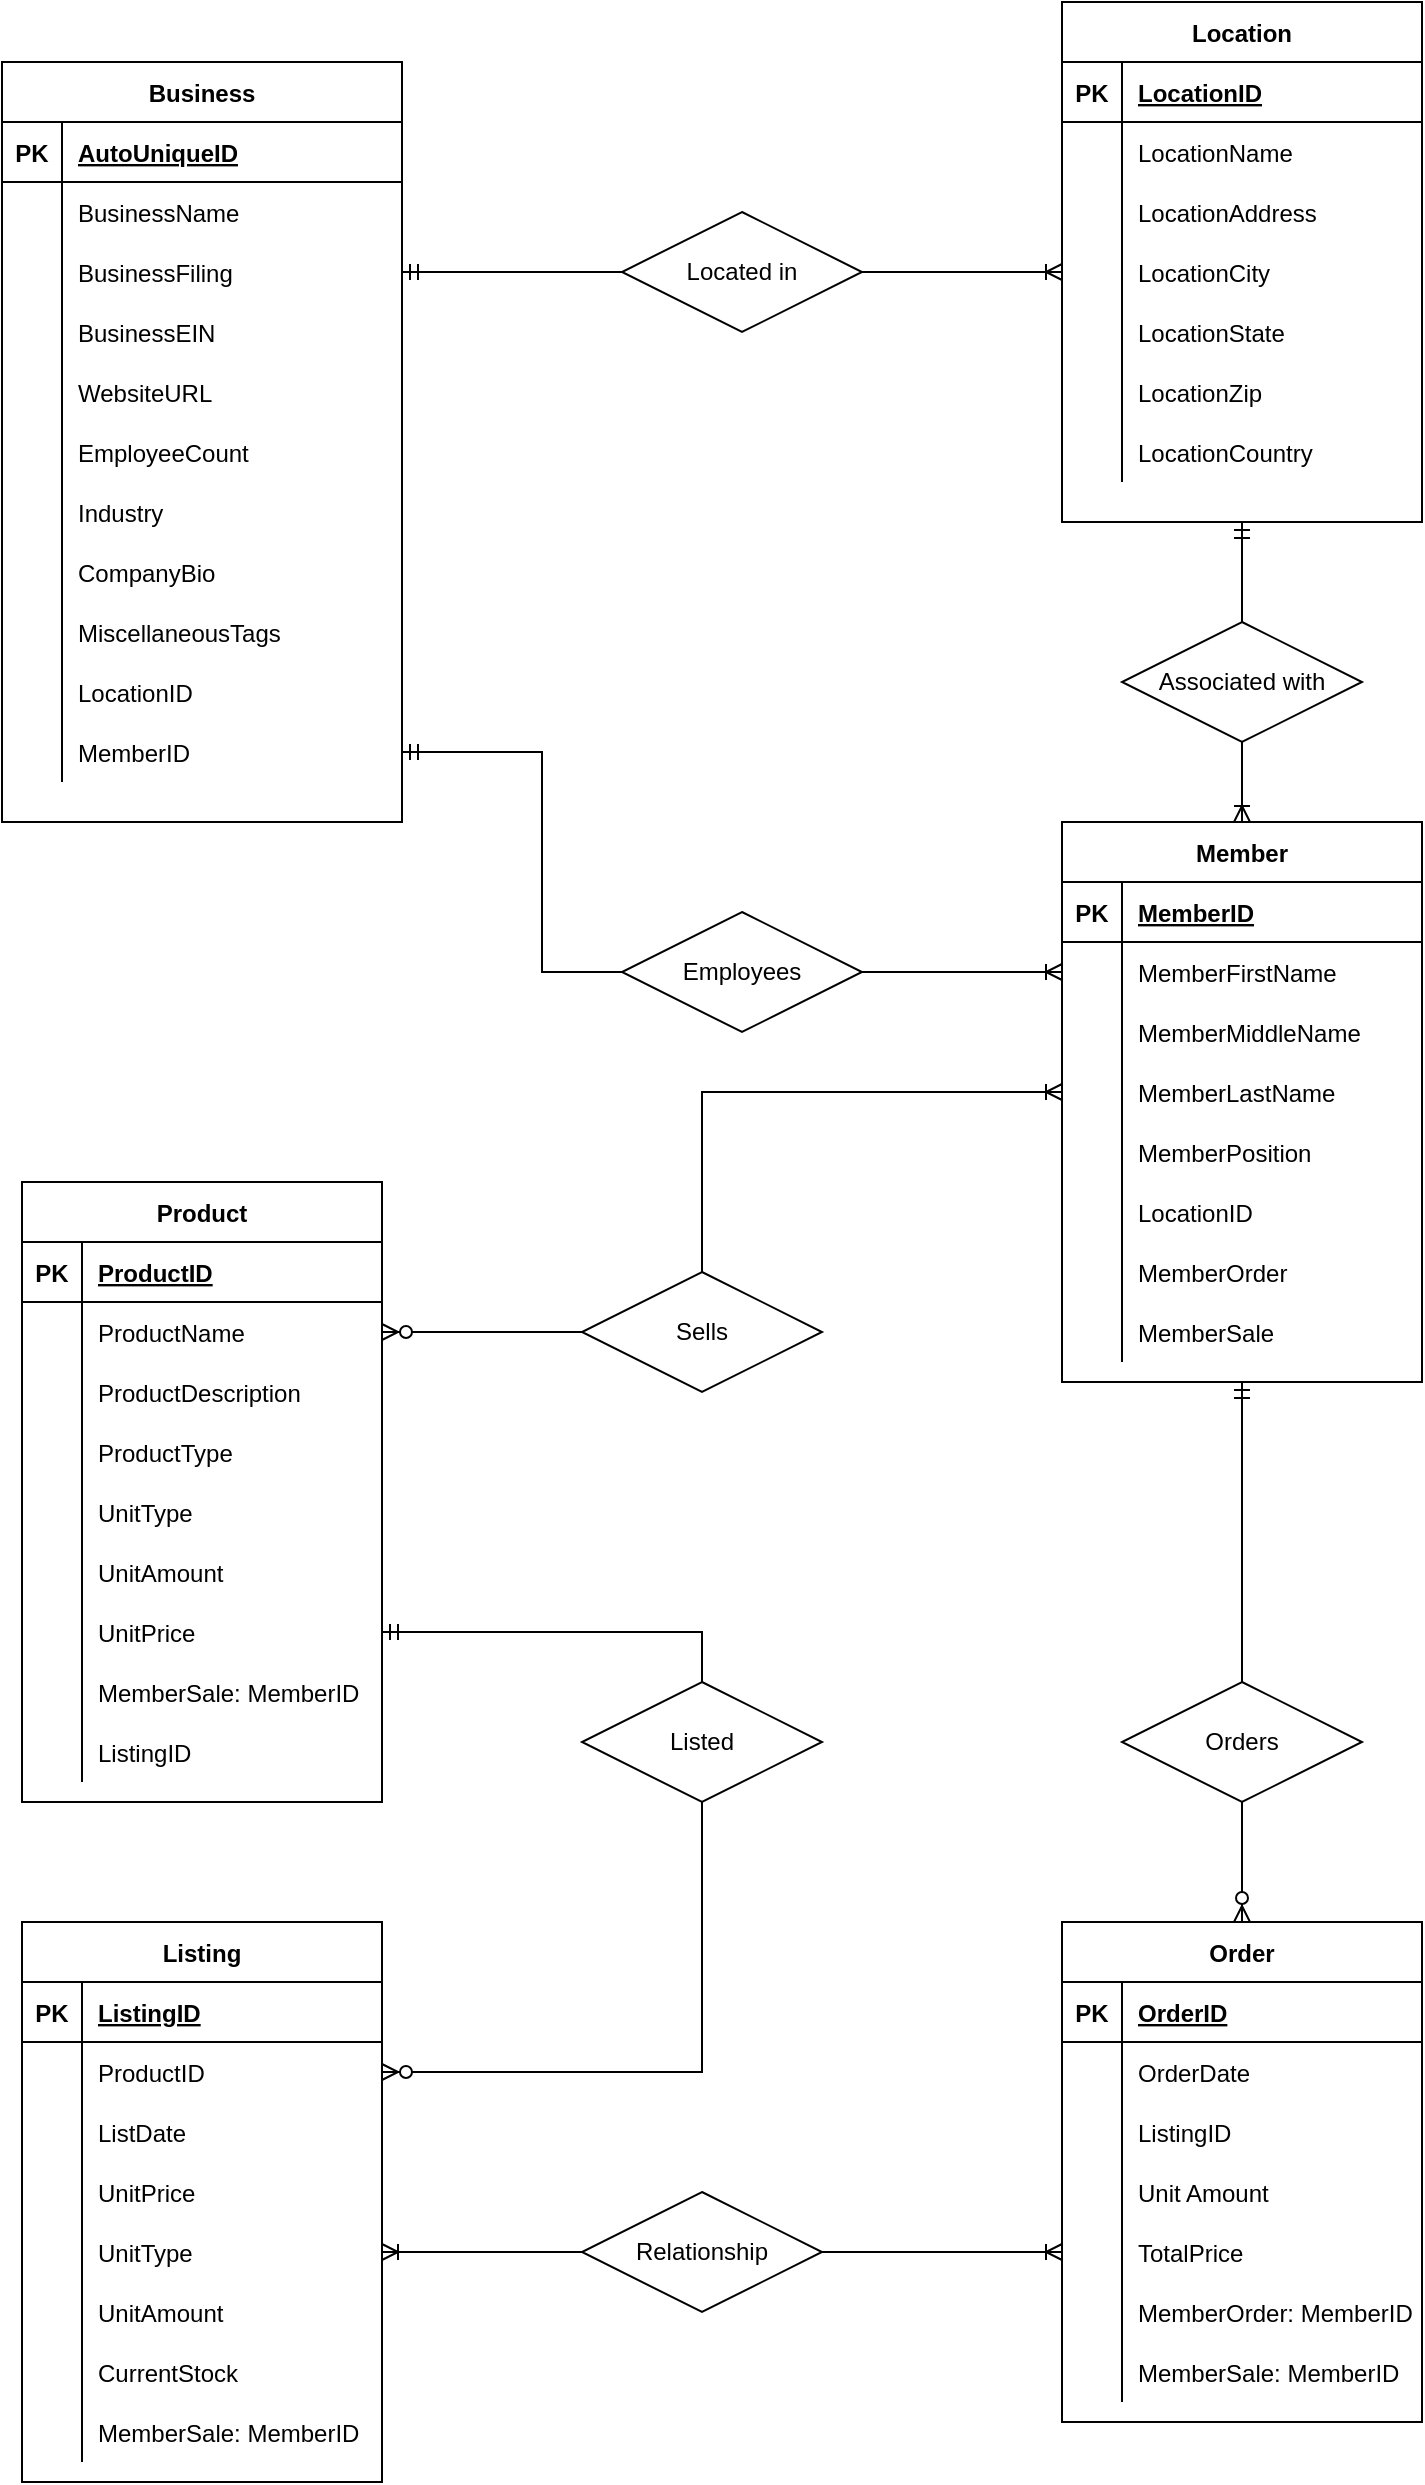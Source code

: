 <mxfile version="13.7.8" type="github">
  <diagram id="GFggzQuhArm1EUaWKhVk" name="Page-1">
    <mxGraphModel dx="751" dy="491" grid="1" gridSize="10" guides="1" tooltips="1" connect="1" arrows="1" fold="1" page="1" pageScale="1" pageWidth="850" pageHeight="1100" math="0" shadow="0">
      <root>
        <mxCell id="0" />
        <mxCell id="1" parent="0" />
        <mxCell id="WmCJSj8wxNHVIK68D_68-14" value="Location" style="shape=table;startSize=30;container=1;collapsible=1;childLayout=tableLayout;fixedRows=1;rowLines=0;fontStyle=1;align=center;resizeLast=1;" parent="1" vertex="1">
          <mxGeometry x="610" y="70" width="180" height="260" as="geometry" />
        </mxCell>
        <mxCell id="WmCJSj8wxNHVIK68D_68-15" value="" style="shape=partialRectangle;collapsible=0;dropTarget=0;pointerEvents=0;fillColor=none;top=0;left=0;bottom=1;right=0;points=[[0,0.5],[1,0.5]];portConstraint=eastwest;" parent="WmCJSj8wxNHVIK68D_68-14" vertex="1">
          <mxGeometry y="30" width="180" height="30" as="geometry" />
        </mxCell>
        <mxCell id="WmCJSj8wxNHVIK68D_68-16" value="PK" style="shape=partialRectangle;connectable=0;fillColor=none;top=0;left=0;bottom=0;right=0;fontStyle=1;overflow=hidden;" parent="WmCJSj8wxNHVIK68D_68-15" vertex="1">
          <mxGeometry width="30" height="30" as="geometry" />
        </mxCell>
        <mxCell id="WmCJSj8wxNHVIK68D_68-17" value="LocationID" style="shape=partialRectangle;connectable=0;fillColor=none;top=0;left=0;bottom=0;right=0;align=left;spacingLeft=6;fontStyle=5;overflow=hidden;" parent="WmCJSj8wxNHVIK68D_68-15" vertex="1">
          <mxGeometry x="30" width="150" height="30" as="geometry" />
        </mxCell>
        <mxCell id="WmCJSj8wxNHVIK68D_68-18" value="" style="shape=partialRectangle;collapsible=0;dropTarget=0;pointerEvents=0;fillColor=none;top=0;left=0;bottom=0;right=0;points=[[0,0.5],[1,0.5]];portConstraint=eastwest;" parent="WmCJSj8wxNHVIK68D_68-14" vertex="1">
          <mxGeometry y="60" width="180" height="30" as="geometry" />
        </mxCell>
        <mxCell id="WmCJSj8wxNHVIK68D_68-19" value="" style="shape=partialRectangle;connectable=0;fillColor=none;top=0;left=0;bottom=0;right=0;editable=1;overflow=hidden;" parent="WmCJSj8wxNHVIK68D_68-18" vertex="1">
          <mxGeometry width="30" height="30" as="geometry" />
        </mxCell>
        <mxCell id="WmCJSj8wxNHVIK68D_68-20" value="LocationName" style="shape=partialRectangle;connectable=0;fillColor=none;top=0;left=0;bottom=0;right=0;align=left;spacingLeft=6;overflow=hidden;" parent="WmCJSj8wxNHVIK68D_68-18" vertex="1">
          <mxGeometry x="30" width="150" height="30" as="geometry" />
        </mxCell>
        <mxCell id="WmCJSj8wxNHVIK68D_68-21" value="" style="shape=partialRectangle;collapsible=0;dropTarget=0;pointerEvents=0;fillColor=none;top=0;left=0;bottom=0;right=0;points=[[0,0.5],[1,0.5]];portConstraint=eastwest;" parent="WmCJSj8wxNHVIK68D_68-14" vertex="1">
          <mxGeometry y="90" width="180" height="30" as="geometry" />
        </mxCell>
        <mxCell id="WmCJSj8wxNHVIK68D_68-22" value="" style="shape=partialRectangle;connectable=0;fillColor=none;top=0;left=0;bottom=0;right=0;editable=1;overflow=hidden;" parent="WmCJSj8wxNHVIK68D_68-21" vertex="1">
          <mxGeometry width="30" height="30" as="geometry" />
        </mxCell>
        <mxCell id="WmCJSj8wxNHVIK68D_68-23" value="LocationAddress" style="shape=partialRectangle;connectable=0;fillColor=none;top=0;left=0;bottom=0;right=0;align=left;spacingLeft=6;overflow=hidden;" parent="WmCJSj8wxNHVIK68D_68-21" vertex="1">
          <mxGeometry x="30" width="150" height="30" as="geometry" />
        </mxCell>
        <mxCell id="WmCJSj8wxNHVIK68D_68-24" value="" style="shape=partialRectangle;collapsible=0;dropTarget=0;pointerEvents=0;fillColor=none;top=0;left=0;bottom=0;right=0;points=[[0,0.5],[1,0.5]];portConstraint=eastwest;" parent="WmCJSj8wxNHVIK68D_68-14" vertex="1">
          <mxGeometry y="120" width="180" height="30" as="geometry" />
        </mxCell>
        <mxCell id="WmCJSj8wxNHVIK68D_68-25" value="" style="shape=partialRectangle;connectable=0;fillColor=none;top=0;left=0;bottom=0;right=0;editable=1;overflow=hidden;" parent="WmCJSj8wxNHVIK68D_68-24" vertex="1">
          <mxGeometry width="30" height="30" as="geometry" />
        </mxCell>
        <mxCell id="WmCJSj8wxNHVIK68D_68-26" value="LocationCity" style="shape=partialRectangle;connectable=0;fillColor=none;top=0;left=0;bottom=0;right=0;align=left;spacingLeft=6;overflow=hidden;" parent="WmCJSj8wxNHVIK68D_68-24" vertex="1">
          <mxGeometry x="30" width="150" height="30" as="geometry" />
        </mxCell>
        <mxCell id="dEzhaJL0kYvNHExvUPFt-1" style="shape=partialRectangle;collapsible=0;dropTarget=0;pointerEvents=0;fillColor=none;top=0;left=0;bottom=0;right=0;points=[[0,0.5],[1,0.5]];portConstraint=eastwest;" vertex="1" parent="WmCJSj8wxNHVIK68D_68-14">
          <mxGeometry y="150" width="180" height="30" as="geometry" />
        </mxCell>
        <mxCell id="dEzhaJL0kYvNHExvUPFt-2" style="shape=partialRectangle;connectable=0;fillColor=none;top=0;left=0;bottom=0;right=0;editable=1;overflow=hidden;" vertex="1" parent="dEzhaJL0kYvNHExvUPFt-1">
          <mxGeometry width="30" height="30" as="geometry" />
        </mxCell>
        <mxCell id="dEzhaJL0kYvNHExvUPFt-3" value="LocationState" style="shape=partialRectangle;connectable=0;fillColor=none;top=0;left=0;bottom=0;right=0;align=left;spacingLeft=6;overflow=hidden;" vertex="1" parent="dEzhaJL0kYvNHExvUPFt-1">
          <mxGeometry x="30" width="150" height="30" as="geometry" />
        </mxCell>
        <mxCell id="dEzhaJL0kYvNHExvUPFt-4" style="shape=partialRectangle;collapsible=0;dropTarget=0;pointerEvents=0;fillColor=none;top=0;left=0;bottom=0;right=0;points=[[0,0.5],[1,0.5]];portConstraint=eastwest;" vertex="1" parent="WmCJSj8wxNHVIK68D_68-14">
          <mxGeometry y="180" width="180" height="30" as="geometry" />
        </mxCell>
        <mxCell id="dEzhaJL0kYvNHExvUPFt-5" style="shape=partialRectangle;connectable=0;fillColor=none;top=0;left=0;bottom=0;right=0;editable=1;overflow=hidden;" vertex="1" parent="dEzhaJL0kYvNHExvUPFt-4">
          <mxGeometry width="30" height="30" as="geometry" />
        </mxCell>
        <mxCell id="dEzhaJL0kYvNHExvUPFt-6" value="LocationZip" style="shape=partialRectangle;connectable=0;fillColor=none;top=0;left=0;bottom=0;right=0;align=left;spacingLeft=6;overflow=hidden;" vertex="1" parent="dEzhaJL0kYvNHExvUPFt-4">
          <mxGeometry x="30" width="150" height="30" as="geometry" />
        </mxCell>
        <mxCell id="dEzhaJL0kYvNHExvUPFt-7" style="shape=partialRectangle;collapsible=0;dropTarget=0;pointerEvents=0;fillColor=none;top=0;left=0;bottom=0;right=0;points=[[0,0.5],[1,0.5]];portConstraint=eastwest;" vertex="1" parent="WmCJSj8wxNHVIK68D_68-14">
          <mxGeometry y="210" width="180" height="30" as="geometry" />
        </mxCell>
        <mxCell id="dEzhaJL0kYvNHExvUPFt-8" style="shape=partialRectangle;connectable=0;fillColor=none;top=0;left=0;bottom=0;right=0;editable=1;overflow=hidden;" vertex="1" parent="dEzhaJL0kYvNHExvUPFt-7">
          <mxGeometry width="30" height="30" as="geometry" />
        </mxCell>
        <mxCell id="dEzhaJL0kYvNHExvUPFt-9" value="LocationCountry" style="shape=partialRectangle;connectable=0;fillColor=none;top=0;left=0;bottom=0;right=0;align=left;spacingLeft=6;overflow=hidden;" vertex="1" parent="dEzhaJL0kYvNHExvUPFt-7">
          <mxGeometry x="30" width="150" height="30" as="geometry" />
        </mxCell>
        <mxCell id="WmCJSj8wxNHVIK68D_68-1" value="Business" style="shape=table;startSize=30;container=1;collapsible=1;childLayout=tableLayout;fixedRows=1;rowLines=0;fontStyle=1;align=center;resizeLast=1;" parent="1" vertex="1">
          <mxGeometry x="80" y="100" width="200" height="380" as="geometry">
            <mxRectangle x="30" y="190" width="90" height="30" as="alternateBounds" />
          </mxGeometry>
        </mxCell>
        <mxCell id="WmCJSj8wxNHVIK68D_68-2" value="" style="shape=partialRectangle;collapsible=0;dropTarget=0;pointerEvents=0;fillColor=none;top=0;left=0;bottom=1;right=0;points=[[0,0.5],[1,0.5]];portConstraint=eastwest;" parent="WmCJSj8wxNHVIK68D_68-1" vertex="1">
          <mxGeometry y="30" width="200" height="30" as="geometry" />
        </mxCell>
        <mxCell id="WmCJSj8wxNHVIK68D_68-3" value="PK" style="shape=partialRectangle;connectable=0;fillColor=none;top=0;left=0;bottom=0;right=0;fontStyle=1;overflow=hidden;" parent="WmCJSj8wxNHVIK68D_68-2" vertex="1">
          <mxGeometry width="30" height="30" as="geometry" />
        </mxCell>
        <mxCell id="WmCJSj8wxNHVIK68D_68-4" value="AutoUniqueID" style="shape=partialRectangle;connectable=0;fillColor=none;top=0;left=0;bottom=0;right=0;align=left;spacingLeft=6;fontStyle=5;overflow=hidden;" parent="WmCJSj8wxNHVIK68D_68-2" vertex="1">
          <mxGeometry x="30" width="170" height="30" as="geometry" />
        </mxCell>
        <mxCell id="WmCJSj8wxNHVIK68D_68-5" value="" style="shape=partialRectangle;collapsible=0;dropTarget=0;pointerEvents=0;fillColor=none;top=0;left=0;bottom=0;right=0;points=[[0,0.5],[1,0.5]];portConstraint=eastwest;" parent="WmCJSj8wxNHVIK68D_68-1" vertex="1">
          <mxGeometry y="60" width="200" height="30" as="geometry" />
        </mxCell>
        <mxCell id="WmCJSj8wxNHVIK68D_68-6" value="" style="shape=partialRectangle;connectable=0;fillColor=none;top=0;left=0;bottom=0;right=0;editable=1;overflow=hidden;" parent="WmCJSj8wxNHVIK68D_68-5" vertex="1">
          <mxGeometry width="30" height="30" as="geometry" />
        </mxCell>
        <mxCell id="WmCJSj8wxNHVIK68D_68-7" value="BusinessName" style="shape=partialRectangle;connectable=0;fillColor=none;top=0;left=0;bottom=0;right=0;align=left;spacingLeft=6;overflow=hidden;" parent="WmCJSj8wxNHVIK68D_68-5" vertex="1">
          <mxGeometry x="30" width="170" height="30" as="geometry" />
        </mxCell>
        <mxCell id="WmCJSj8wxNHVIK68D_68-8" value="" style="shape=partialRectangle;collapsible=0;dropTarget=0;pointerEvents=0;fillColor=none;top=0;left=0;bottom=0;right=0;points=[[0,0.5],[1,0.5]];portConstraint=eastwest;" parent="WmCJSj8wxNHVIK68D_68-1" vertex="1">
          <mxGeometry y="90" width="200" height="30" as="geometry" />
        </mxCell>
        <mxCell id="WmCJSj8wxNHVIK68D_68-9" value="" style="shape=partialRectangle;connectable=0;fillColor=none;top=0;left=0;bottom=0;right=0;editable=1;overflow=hidden;" parent="WmCJSj8wxNHVIK68D_68-8" vertex="1">
          <mxGeometry width="30" height="30" as="geometry" />
        </mxCell>
        <mxCell id="WmCJSj8wxNHVIK68D_68-10" value="BusinessFiling" style="shape=partialRectangle;connectable=0;fillColor=none;top=0;left=0;bottom=0;right=0;align=left;spacingLeft=6;overflow=hidden;" parent="WmCJSj8wxNHVIK68D_68-8" vertex="1">
          <mxGeometry x="30" width="170" height="30" as="geometry" />
        </mxCell>
        <mxCell id="WmCJSj8wxNHVIK68D_68-11" value="" style="shape=partialRectangle;collapsible=0;dropTarget=0;pointerEvents=0;fillColor=none;top=0;left=0;bottom=0;right=0;points=[[0,0.5],[1,0.5]];portConstraint=eastwest;" parent="WmCJSj8wxNHVIK68D_68-1" vertex="1">
          <mxGeometry y="120" width="200" height="30" as="geometry" />
        </mxCell>
        <mxCell id="WmCJSj8wxNHVIK68D_68-12" value="" style="shape=partialRectangle;connectable=0;fillColor=none;top=0;left=0;bottom=0;right=0;editable=1;overflow=hidden;" parent="WmCJSj8wxNHVIK68D_68-11" vertex="1">
          <mxGeometry width="30" height="30" as="geometry" />
        </mxCell>
        <mxCell id="WmCJSj8wxNHVIK68D_68-13" value="BusinessEIN" style="shape=partialRectangle;connectable=0;fillColor=none;top=0;left=0;bottom=0;right=0;align=left;spacingLeft=6;overflow=hidden;" parent="WmCJSj8wxNHVIK68D_68-11" vertex="1">
          <mxGeometry x="30" width="170" height="30" as="geometry" />
        </mxCell>
        <mxCell id="WmCJSj8wxNHVIK68D_68-39" style="shape=partialRectangle;collapsible=0;dropTarget=0;pointerEvents=0;fillColor=none;top=0;left=0;bottom=0;right=0;points=[[0,0.5],[1,0.5]];portConstraint=eastwest;" parent="WmCJSj8wxNHVIK68D_68-1" vertex="1">
          <mxGeometry y="150" width="200" height="30" as="geometry" />
        </mxCell>
        <mxCell id="WmCJSj8wxNHVIK68D_68-40" style="shape=partialRectangle;connectable=0;fillColor=none;top=0;left=0;bottom=0;right=0;editable=1;overflow=hidden;" parent="WmCJSj8wxNHVIK68D_68-39" vertex="1">
          <mxGeometry width="30" height="30" as="geometry" />
        </mxCell>
        <mxCell id="WmCJSj8wxNHVIK68D_68-41" value="WebsiteURL" style="shape=partialRectangle;connectable=0;fillColor=none;top=0;left=0;bottom=0;right=0;align=left;spacingLeft=6;overflow=hidden;" parent="WmCJSj8wxNHVIK68D_68-39" vertex="1">
          <mxGeometry x="30" width="170" height="30" as="geometry" />
        </mxCell>
        <mxCell id="WmCJSj8wxNHVIK68D_68-36" style="shape=partialRectangle;collapsible=0;dropTarget=0;pointerEvents=0;fillColor=none;top=0;left=0;bottom=0;right=0;points=[[0,0.5],[1,0.5]];portConstraint=eastwest;" parent="WmCJSj8wxNHVIK68D_68-1" vertex="1">
          <mxGeometry y="180" width="200" height="30" as="geometry" />
        </mxCell>
        <mxCell id="WmCJSj8wxNHVIK68D_68-37" style="shape=partialRectangle;connectable=0;fillColor=none;top=0;left=0;bottom=0;right=0;editable=1;overflow=hidden;" parent="WmCJSj8wxNHVIK68D_68-36" vertex="1">
          <mxGeometry width="30" height="30" as="geometry" />
        </mxCell>
        <mxCell id="WmCJSj8wxNHVIK68D_68-38" value="EmployeeCount" style="shape=partialRectangle;connectable=0;fillColor=none;top=0;left=0;bottom=0;right=0;align=left;spacingLeft=6;overflow=hidden;" parent="WmCJSj8wxNHVIK68D_68-36" vertex="1">
          <mxGeometry x="30" width="170" height="30" as="geometry" />
        </mxCell>
        <mxCell id="WmCJSj8wxNHVIK68D_68-33" style="shape=partialRectangle;collapsible=0;dropTarget=0;pointerEvents=0;fillColor=none;top=0;left=0;bottom=0;right=0;points=[[0,0.5],[1,0.5]];portConstraint=eastwest;" parent="WmCJSj8wxNHVIK68D_68-1" vertex="1">
          <mxGeometry y="210" width="200" height="30" as="geometry" />
        </mxCell>
        <mxCell id="WmCJSj8wxNHVIK68D_68-34" style="shape=partialRectangle;connectable=0;fillColor=none;top=0;left=0;bottom=0;right=0;editable=1;overflow=hidden;" parent="WmCJSj8wxNHVIK68D_68-33" vertex="1">
          <mxGeometry width="30" height="30" as="geometry" />
        </mxCell>
        <mxCell id="WmCJSj8wxNHVIK68D_68-35" value="Industry" style="shape=partialRectangle;connectable=0;fillColor=none;top=0;left=0;bottom=0;right=0;align=left;spacingLeft=6;overflow=hidden;" parent="WmCJSj8wxNHVIK68D_68-33" vertex="1">
          <mxGeometry x="30" width="170" height="30" as="geometry" />
        </mxCell>
        <mxCell id="WmCJSj8wxNHVIK68D_68-30" style="shape=partialRectangle;collapsible=0;dropTarget=0;pointerEvents=0;fillColor=none;top=0;left=0;bottom=0;right=0;points=[[0,0.5],[1,0.5]];portConstraint=eastwest;" parent="WmCJSj8wxNHVIK68D_68-1" vertex="1">
          <mxGeometry y="240" width="200" height="30" as="geometry" />
        </mxCell>
        <mxCell id="WmCJSj8wxNHVIK68D_68-31" style="shape=partialRectangle;connectable=0;fillColor=none;top=0;left=0;bottom=0;right=0;editable=1;overflow=hidden;" parent="WmCJSj8wxNHVIK68D_68-30" vertex="1">
          <mxGeometry width="30" height="30" as="geometry" />
        </mxCell>
        <mxCell id="WmCJSj8wxNHVIK68D_68-32" value="CompanyBio" style="shape=partialRectangle;connectable=0;fillColor=none;top=0;left=0;bottom=0;right=0;align=left;spacingLeft=6;overflow=hidden;" parent="WmCJSj8wxNHVIK68D_68-30" vertex="1">
          <mxGeometry x="30" width="170" height="30" as="geometry" />
        </mxCell>
        <mxCell id="WmCJSj8wxNHVIK68D_68-42" style="shape=partialRectangle;collapsible=0;dropTarget=0;pointerEvents=0;fillColor=none;top=0;left=0;bottom=0;right=0;points=[[0,0.5],[1,0.5]];portConstraint=eastwest;" parent="WmCJSj8wxNHVIK68D_68-1" vertex="1">
          <mxGeometry y="270" width="200" height="30" as="geometry" />
        </mxCell>
        <mxCell id="WmCJSj8wxNHVIK68D_68-43" style="shape=partialRectangle;connectable=0;fillColor=none;top=0;left=0;bottom=0;right=0;editable=1;overflow=hidden;" parent="WmCJSj8wxNHVIK68D_68-42" vertex="1">
          <mxGeometry width="30" height="30" as="geometry" />
        </mxCell>
        <mxCell id="WmCJSj8wxNHVIK68D_68-44" value="MiscellaneousTags" style="shape=partialRectangle;connectable=0;fillColor=none;top=0;left=0;bottom=0;right=0;align=left;spacingLeft=6;overflow=hidden;" parent="WmCJSj8wxNHVIK68D_68-42" vertex="1">
          <mxGeometry x="30" width="170" height="30" as="geometry" />
        </mxCell>
        <mxCell id="WmCJSj8wxNHVIK68D_68-45" style="shape=partialRectangle;collapsible=0;dropTarget=0;pointerEvents=0;fillColor=none;top=0;left=0;bottom=0;right=0;points=[[0,0.5],[1,0.5]];portConstraint=eastwest;" parent="WmCJSj8wxNHVIK68D_68-1" vertex="1">
          <mxGeometry y="300" width="200" height="30" as="geometry" />
        </mxCell>
        <mxCell id="WmCJSj8wxNHVIK68D_68-46" style="shape=partialRectangle;connectable=0;fillColor=none;top=0;left=0;bottom=0;right=0;editable=1;overflow=hidden;" parent="WmCJSj8wxNHVIK68D_68-45" vertex="1">
          <mxGeometry width="30" height="30" as="geometry" />
        </mxCell>
        <mxCell id="WmCJSj8wxNHVIK68D_68-47" value="LocationID" style="shape=partialRectangle;connectable=0;fillColor=none;top=0;left=0;bottom=0;right=0;align=left;spacingLeft=6;overflow=hidden;" parent="WmCJSj8wxNHVIK68D_68-45" vertex="1">
          <mxGeometry x="30" width="170" height="30" as="geometry" />
        </mxCell>
        <mxCell id="dEzhaJL0kYvNHExvUPFt-10" style="shape=partialRectangle;collapsible=0;dropTarget=0;pointerEvents=0;fillColor=none;top=0;left=0;bottom=0;right=0;points=[[0,0.5],[1,0.5]];portConstraint=eastwest;" vertex="1" parent="WmCJSj8wxNHVIK68D_68-1">
          <mxGeometry y="330" width="200" height="30" as="geometry" />
        </mxCell>
        <mxCell id="dEzhaJL0kYvNHExvUPFt-11" style="shape=partialRectangle;connectable=0;fillColor=none;top=0;left=0;bottom=0;right=0;editable=1;overflow=hidden;" vertex="1" parent="dEzhaJL0kYvNHExvUPFt-10">
          <mxGeometry width="30" height="30" as="geometry" />
        </mxCell>
        <mxCell id="dEzhaJL0kYvNHExvUPFt-12" value="MemberID" style="shape=partialRectangle;connectable=0;fillColor=none;top=0;left=0;bottom=0;right=0;align=left;spacingLeft=6;overflow=hidden;" vertex="1" parent="dEzhaJL0kYvNHExvUPFt-10">
          <mxGeometry x="30" width="170" height="30" as="geometry" />
        </mxCell>
        <mxCell id="dEzhaJL0kYvNHExvUPFt-53" style="edgeStyle=orthogonalEdgeStyle;rounded=0;orthogonalLoop=1;jettySize=auto;html=1;exitX=1;exitY=0.5;exitDx=0;exitDy=0;entryX=0;entryY=0.5;entryDx=0;entryDy=0;endArrow=ERoneToMany;endFill=0;" edge="1" parent="1" source="dEzhaJL0kYvNHExvUPFt-51" target="WmCJSj8wxNHVIK68D_68-24">
          <mxGeometry relative="1" as="geometry">
            <Array as="points">
              <mxPoint x="510" y="205" />
            </Array>
          </mxGeometry>
        </mxCell>
        <mxCell id="dEzhaJL0kYvNHExvUPFt-51" value="Located in" style="shape=rhombus;perimeter=rhombusPerimeter;whiteSpace=wrap;html=1;align=center;" vertex="1" parent="1">
          <mxGeometry x="390" y="175" width="120" height="60" as="geometry" />
        </mxCell>
        <mxCell id="dEzhaJL0kYvNHExvUPFt-52" style="edgeStyle=orthogonalEdgeStyle;rounded=0;orthogonalLoop=1;jettySize=auto;html=1;exitX=1;exitY=0.5;exitDx=0;exitDy=0;entryX=0;entryY=0.5;entryDx=0;entryDy=0;startArrow=ERmandOne;startFill=0;endArrow=none;endFill=0;" edge="1" parent="1" source="WmCJSj8wxNHVIK68D_68-8" target="dEzhaJL0kYvNHExvUPFt-51">
          <mxGeometry relative="1" as="geometry" />
        </mxCell>
        <mxCell id="dEzhaJL0kYvNHExvUPFt-57" style="edgeStyle=orthogonalEdgeStyle;rounded=0;orthogonalLoop=1;jettySize=auto;html=1;exitX=0.5;exitY=0;exitDx=0;exitDy=0;entryX=0.5;entryY=1;entryDx=0;entryDy=0;startArrow=ERoneToMany;startFill=0;endArrow=none;endFill=0;" edge="1" parent="1" source="dEzhaJL0kYvNHExvUPFt-13" target="dEzhaJL0kYvNHExvUPFt-55">
          <mxGeometry relative="1" as="geometry" />
        </mxCell>
        <mxCell id="dEzhaJL0kYvNHExvUPFt-115" style="edgeStyle=orthogonalEdgeStyle;rounded=0;orthogonalLoop=1;jettySize=auto;html=1;exitX=0.5;exitY=1;exitDx=0;exitDy=0;entryX=0.5;entryY=0;entryDx=0;entryDy=0;startArrow=ERmandOne;startFill=0;endArrow=none;endFill=0;" edge="1" parent="1" source="dEzhaJL0kYvNHExvUPFt-13" target="dEzhaJL0kYvNHExvUPFt-93">
          <mxGeometry relative="1" as="geometry" />
        </mxCell>
        <mxCell id="dEzhaJL0kYvNHExvUPFt-13" value="Member" style="shape=table;startSize=30;container=1;collapsible=1;childLayout=tableLayout;fixedRows=1;rowLines=0;fontStyle=1;align=center;resizeLast=1;" vertex="1" parent="1">
          <mxGeometry x="610" y="480" width="180" height="280" as="geometry" />
        </mxCell>
        <mxCell id="dEzhaJL0kYvNHExvUPFt-14" value="" style="shape=partialRectangle;collapsible=0;dropTarget=0;pointerEvents=0;fillColor=none;top=0;left=0;bottom=1;right=0;points=[[0,0.5],[1,0.5]];portConstraint=eastwest;" vertex="1" parent="dEzhaJL0kYvNHExvUPFt-13">
          <mxGeometry y="30" width="180" height="30" as="geometry" />
        </mxCell>
        <mxCell id="dEzhaJL0kYvNHExvUPFt-15" value="PK" style="shape=partialRectangle;connectable=0;fillColor=none;top=0;left=0;bottom=0;right=0;fontStyle=1;overflow=hidden;" vertex="1" parent="dEzhaJL0kYvNHExvUPFt-14">
          <mxGeometry width="30" height="30" as="geometry" />
        </mxCell>
        <mxCell id="dEzhaJL0kYvNHExvUPFt-16" value="MemberID" style="shape=partialRectangle;connectable=0;fillColor=none;top=0;left=0;bottom=0;right=0;align=left;spacingLeft=6;fontStyle=5;overflow=hidden;" vertex="1" parent="dEzhaJL0kYvNHExvUPFt-14">
          <mxGeometry x="30" width="150" height="30" as="geometry" />
        </mxCell>
        <mxCell id="dEzhaJL0kYvNHExvUPFt-17" value="" style="shape=partialRectangle;collapsible=0;dropTarget=0;pointerEvents=0;fillColor=none;top=0;left=0;bottom=0;right=0;points=[[0,0.5],[1,0.5]];portConstraint=eastwest;" vertex="1" parent="dEzhaJL0kYvNHExvUPFt-13">
          <mxGeometry y="60" width="180" height="30" as="geometry" />
        </mxCell>
        <mxCell id="dEzhaJL0kYvNHExvUPFt-18" value="" style="shape=partialRectangle;connectable=0;fillColor=none;top=0;left=0;bottom=0;right=0;editable=1;overflow=hidden;" vertex="1" parent="dEzhaJL0kYvNHExvUPFt-17">
          <mxGeometry width="30" height="30" as="geometry" />
        </mxCell>
        <mxCell id="dEzhaJL0kYvNHExvUPFt-19" value="MemberFirstName" style="shape=partialRectangle;connectable=0;fillColor=none;top=0;left=0;bottom=0;right=0;align=left;spacingLeft=6;overflow=hidden;" vertex="1" parent="dEzhaJL0kYvNHExvUPFt-17">
          <mxGeometry x="30" width="150" height="30" as="geometry" />
        </mxCell>
        <mxCell id="dEzhaJL0kYvNHExvUPFt-20" value="" style="shape=partialRectangle;collapsible=0;dropTarget=0;pointerEvents=0;fillColor=none;top=0;left=0;bottom=0;right=0;points=[[0,0.5],[1,0.5]];portConstraint=eastwest;" vertex="1" parent="dEzhaJL0kYvNHExvUPFt-13">
          <mxGeometry y="90" width="180" height="30" as="geometry" />
        </mxCell>
        <mxCell id="dEzhaJL0kYvNHExvUPFt-21" value="" style="shape=partialRectangle;connectable=0;fillColor=none;top=0;left=0;bottom=0;right=0;editable=1;overflow=hidden;" vertex="1" parent="dEzhaJL0kYvNHExvUPFt-20">
          <mxGeometry width="30" height="30" as="geometry" />
        </mxCell>
        <mxCell id="dEzhaJL0kYvNHExvUPFt-22" value="MemberMiddleName" style="shape=partialRectangle;connectable=0;fillColor=none;top=0;left=0;bottom=0;right=0;align=left;spacingLeft=6;overflow=hidden;" vertex="1" parent="dEzhaJL0kYvNHExvUPFt-20">
          <mxGeometry x="30" width="150" height="30" as="geometry" />
        </mxCell>
        <mxCell id="dEzhaJL0kYvNHExvUPFt-23" value="" style="shape=partialRectangle;collapsible=0;dropTarget=0;pointerEvents=0;fillColor=none;top=0;left=0;bottom=0;right=0;points=[[0,0.5],[1,0.5]];portConstraint=eastwest;" vertex="1" parent="dEzhaJL0kYvNHExvUPFt-13">
          <mxGeometry y="120" width="180" height="30" as="geometry" />
        </mxCell>
        <mxCell id="dEzhaJL0kYvNHExvUPFt-24" value="" style="shape=partialRectangle;connectable=0;fillColor=none;top=0;left=0;bottom=0;right=0;editable=1;overflow=hidden;" vertex="1" parent="dEzhaJL0kYvNHExvUPFt-23">
          <mxGeometry width="30" height="30" as="geometry" />
        </mxCell>
        <mxCell id="dEzhaJL0kYvNHExvUPFt-25" value="MemberLastName" style="shape=partialRectangle;connectable=0;fillColor=none;top=0;left=0;bottom=0;right=0;align=left;spacingLeft=6;overflow=hidden;" vertex="1" parent="dEzhaJL0kYvNHExvUPFt-23">
          <mxGeometry x="30" width="150" height="30" as="geometry" />
        </mxCell>
        <mxCell id="dEzhaJL0kYvNHExvUPFt-26" style="shape=partialRectangle;collapsible=0;dropTarget=0;pointerEvents=0;fillColor=none;top=0;left=0;bottom=0;right=0;points=[[0,0.5],[1,0.5]];portConstraint=eastwest;" vertex="1" parent="dEzhaJL0kYvNHExvUPFt-13">
          <mxGeometry y="150" width="180" height="30" as="geometry" />
        </mxCell>
        <mxCell id="dEzhaJL0kYvNHExvUPFt-27" style="shape=partialRectangle;connectable=0;fillColor=none;top=0;left=0;bottom=0;right=0;editable=1;overflow=hidden;" vertex="1" parent="dEzhaJL0kYvNHExvUPFt-26">
          <mxGeometry width="30" height="30" as="geometry" />
        </mxCell>
        <mxCell id="dEzhaJL0kYvNHExvUPFt-28" value="MemberPosition" style="shape=partialRectangle;connectable=0;fillColor=none;top=0;left=0;bottom=0;right=0;align=left;spacingLeft=6;overflow=hidden;" vertex="1" parent="dEzhaJL0kYvNHExvUPFt-26">
          <mxGeometry x="30" width="150" height="30" as="geometry" />
        </mxCell>
        <mxCell id="dEzhaJL0kYvNHExvUPFt-29" style="shape=partialRectangle;collapsible=0;dropTarget=0;pointerEvents=0;fillColor=none;top=0;left=0;bottom=0;right=0;points=[[0,0.5],[1,0.5]];portConstraint=eastwest;" vertex="1" parent="dEzhaJL0kYvNHExvUPFt-13">
          <mxGeometry y="180" width="180" height="30" as="geometry" />
        </mxCell>
        <mxCell id="dEzhaJL0kYvNHExvUPFt-30" style="shape=partialRectangle;connectable=0;fillColor=none;top=0;left=0;bottom=0;right=0;editable=1;overflow=hidden;" vertex="1" parent="dEzhaJL0kYvNHExvUPFt-29">
          <mxGeometry width="30" height="30" as="geometry" />
        </mxCell>
        <mxCell id="dEzhaJL0kYvNHExvUPFt-31" value="LocationID" style="shape=partialRectangle;connectable=0;fillColor=none;top=0;left=0;bottom=0;right=0;align=left;spacingLeft=6;overflow=hidden;" vertex="1" parent="dEzhaJL0kYvNHExvUPFt-29">
          <mxGeometry x="30" width="150" height="30" as="geometry" />
        </mxCell>
        <mxCell id="dEzhaJL0kYvNHExvUPFt-32" style="shape=partialRectangle;collapsible=0;dropTarget=0;pointerEvents=0;fillColor=none;top=0;left=0;bottom=0;right=0;points=[[0,0.5],[1,0.5]];portConstraint=eastwest;" vertex="1" parent="dEzhaJL0kYvNHExvUPFt-13">
          <mxGeometry y="210" width="180" height="30" as="geometry" />
        </mxCell>
        <mxCell id="dEzhaJL0kYvNHExvUPFt-33" style="shape=partialRectangle;connectable=0;fillColor=none;top=0;left=0;bottom=0;right=0;editable=1;overflow=hidden;" vertex="1" parent="dEzhaJL0kYvNHExvUPFt-32">
          <mxGeometry width="30" height="30" as="geometry" />
        </mxCell>
        <mxCell id="dEzhaJL0kYvNHExvUPFt-34" value="MemberOrder" style="shape=partialRectangle;connectable=0;fillColor=none;top=0;left=0;bottom=0;right=0;align=left;spacingLeft=6;overflow=hidden;" vertex="1" parent="dEzhaJL0kYvNHExvUPFt-32">
          <mxGeometry x="30" width="150" height="30" as="geometry" />
        </mxCell>
        <mxCell id="dEzhaJL0kYvNHExvUPFt-35" style="shape=partialRectangle;collapsible=0;dropTarget=0;pointerEvents=0;fillColor=none;top=0;left=0;bottom=0;right=0;points=[[0,0.5],[1,0.5]];portConstraint=eastwest;" vertex="1" parent="dEzhaJL0kYvNHExvUPFt-13">
          <mxGeometry y="240" width="180" height="30" as="geometry" />
        </mxCell>
        <mxCell id="dEzhaJL0kYvNHExvUPFt-36" style="shape=partialRectangle;connectable=0;fillColor=none;top=0;left=0;bottom=0;right=0;editable=1;overflow=hidden;" vertex="1" parent="dEzhaJL0kYvNHExvUPFt-35">
          <mxGeometry width="30" height="30" as="geometry" />
        </mxCell>
        <mxCell id="dEzhaJL0kYvNHExvUPFt-37" value="MemberSale" style="shape=partialRectangle;connectable=0;fillColor=none;top=0;left=0;bottom=0;right=0;align=left;spacingLeft=6;overflow=hidden;" vertex="1" parent="dEzhaJL0kYvNHExvUPFt-35">
          <mxGeometry x="30" width="150" height="30" as="geometry" />
        </mxCell>
        <mxCell id="dEzhaJL0kYvNHExvUPFt-56" style="edgeStyle=orthogonalEdgeStyle;rounded=0;orthogonalLoop=1;jettySize=auto;html=1;exitX=0.5;exitY=0;exitDx=0;exitDy=0;entryX=0.5;entryY=1;entryDx=0;entryDy=0;startArrow=none;startFill=0;endArrow=ERmandOne;endFill=0;" edge="1" parent="1" source="dEzhaJL0kYvNHExvUPFt-55" target="WmCJSj8wxNHVIK68D_68-14">
          <mxGeometry relative="1" as="geometry" />
        </mxCell>
        <mxCell id="dEzhaJL0kYvNHExvUPFt-55" value="Associated with" style="shape=rhombus;perimeter=rhombusPerimeter;whiteSpace=wrap;html=1;align=center;" vertex="1" parent="1">
          <mxGeometry x="640" y="380" width="120" height="60" as="geometry" />
        </mxCell>
        <mxCell id="dEzhaJL0kYvNHExvUPFt-58" style="edgeStyle=orthogonalEdgeStyle;rounded=0;orthogonalLoop=1;jettySize=auto;html=1;exitX=1;exitY=0.5;exitDx=0;exitDy=0;startArrow=ERmandOne;startFill=0;endArrow=none;endFill=0;entryX=0;entryY=0.5;entryDx=0;entryDy=0;" edge="1" parent="1" source="dEzhaJL0kYvNHExvUPFt-10" target="dEzhaJL0kYvNHExvUPFt-59">
          <mxGeometry relative="1" as="geometry">
            <mxPoint x="390" y="520" as="targetPoint" />
            <Array as="points">
              <mxPoint x="350" y="445" />
              <mxPoint x="350" y="555" />
            </Array>
          </mxGeometry>
        </mxCell>
        <mxCell id="dEzhaJL0kYvNHExvUPFt-60" style="edgeStyle=orthogonalEdgeStyle;rounded=0;orthogonalLoop=1;jettySize=auto;html=1;entryX=0;entryY=0.5;entryDx=0;entryDy=0;startArrow=none;startFill=0;endArrow=ERoneToMany;endFill=0;" edge="1" parent="1" source="dEzhaJL0kYvNHExvUPFt-59" target="dEzhaJL0kYvNHExvUPFt-17">
          <mxGeometry relative="1" as="geometry" />
        </mxCell>
        <mxCell id="dEzhaJL0kYvNHExvUPFt-59" value="Employees" style="shape=rhombus;perimeter=rhombusPerimeter;whiteSpace=wrap;html=1;align=center;" vertex="1" parent="1">
          <mxGeometry x="390" y="525" width="120" height="60" as="geometry" />
        </mxCell>
        <mxCell id="dEzhaJL0kYvNHExvUPFt-94" style="edgeStyle=orthogonalEdgeStyle;rounded=0;orthogonalLoop=1;jettySize=auto;html=1;entryX=0;entryY=0.5;entryDx=0;entryDy=0;startArrow=none;startFill=0;endArrow=ERoneToMany;endFill=0;" edge="1" parent="1" source="dEzhaJL0kYvNHExvUPFt-89" target="dEzhaJL0kYvNHExvUPFt-23">
          <mxGeometry relative="1" as="geometry" />
        </mxCell>
        <mxCell id="dEzhaJL0kYvNHExvUPFt-95" style="edgeStyle=orthogonalEdgeStyle;rounded=0;orthogonalLoop=1;jettySize=auto;html=1;exitX=0;exitY=0.5;exitDx=0;exitDy=0;entryX=1;entryY=0.5;entryDx=0;entryDy=0;startArrow=none;startFill=0;endArrow=ERzeroToMany;endFill=1;" edge="1" parent="1" source="dEzhaJL0kYvNHExvUPFt-89" target="dEzhaJL0kYvNHExvUPFt-42">
          <mxGeometry relative="1" as="geometry" />
        </mxCell>
        <mxCell id="dEzhaJL0kYvNHExvUPFt-89" value="Sells" style="shape=rhombus;perimeter=rhombusPerimeter;whiteSpace=wrap;html=1;align=center;" vertex="1" parent="1">
          <mxGeometry x="370" y="705" width="120" height="60" as="geometry" />
        </mxCell>
        <mxCell id="dEzhaJL0kYvNHExvUPFt-136" style="edgeStyle=orthogonalEdgeStyle;rounded=0;orthogonalLoop=1;jettySize=auto;html=1;exitX=1;exitY=0.5;exitDx=0;exitDy=0;entryX=0.5;entryY=0;entryDx=0;entryDy=0;startArrow=ERmandOne;startFill=0;endArrow=none;endFill=0;" edge="1" parent="1" source="dEzhaJL0kYvNHExvUPFt-80" target="dEzhaJL0kYvNHExvUPFt-135">
          <mxGeometry relative="1" as="geometry" />
        </mxCell>
        <mxCell id="dEzhaJL0kYvNHExvUPFt-38" value="Product" style="shape=table;startSize=30;container=1;collapsible=1;childLayout=tableLayout;fixedRows=1;rowLines=0;fontStyle=1;align=center;resizeLast=1;" vertex="1" parent="1">
          <mxGeometry x="90" y="660" width="180" height="310" as="geometry" />
        </mxCell>
        <mxCell id="dEzhaJL0kYvNHExvUPFt-39" value="" style="shape=partialRectangle;collapsible=0;dropTarget=0;pointerEvents=0;fillColor=none;top=0;left=0;bottom=1;right=0;points=[[0,0.5],[1,0.5]];portConstraint=eastwest;" vertex="1" parent="dEzhaJL0kYvNHExvUPFt-38">
          <mxGeometry y="30" width="180" height="30" as="geometry" />
        </mxCell>
        <mxCell id="dEzhaJL0kYvNHExvUPFt-40" value="PK" style="shape=partialRectangle;connectable=0;fillColor=none;top=0;left=0;bottom=0;right=0;fontStyle=1;overflow=hidden;" vertex="1" parent="dEzhaJL0kYvNHExvUPFt-39">
          <mxGeometry width="30" height="30" as="geometry" />
        </mxCell>
        <mxCell id="dEzhaJL0kYvNHExvUPFt-41" value="ProductID" style="shape=partialRectangle;connectable=0;fillColor=none;top=0;left=0;bottom=0;right=0;align=left;spacingLeft=6;fontStyle=5;overflow=hidden;" vertex="1" parent="dEzhaJL0kYvNHExvUPFt-39">
          <mxGeometry x="30" width="150" height="30" as="geometry" />
        </mxCell>
        <mxCell id="dEzhaJL0kYvNHExvUPFt-42" value="" style="shape=partialRectangle;collapsible=0;dropTarget=0;pointerEvents=0;fillColor=none;top=0;left=0;bottom=0;right=0;points=[[0,0.5],[1,0.5]];portConstraint=eastwest;" vertex="1" parent="dEzhaJL0kYvNHExvUPFt-38">
          <mxGeometry y="60" width="180" height="30" as="geometry" />
        </mxCell>
        <mxCell id="dEzhaJL0kYvNHExvUPFt-43" value="" style="shape=partialRectangle;connectable=0;fillColor=none;top=0;left=0;bottom=0;right=0;editable=1;overflow=hidden;" vertex="1" parent="dEzhaJL0kYvNHExvUPFt-42">
          <mxGeometry width="30" height="30" as="geometry" />
        </mxCell>
        <mxCell id="dEzhaJL0kYvNHExvUPFt-44" value="ProductName" style="shape=partialRectangle;connectable=0;fillColor=none;top=0;left=0;bottom=0;right=0;align=left;spacingLeft=6;overflow=hidden;" vertex="1" parent="dEzhaJL0kYvNHExvUPFt-42">
          <mxGeometry x="30" width="150" height="30" as="geometry" />
        </mxCell>
        <mxCell id="dEzhaJL0kYvNHExvUPFt-45" value="" style="shape=partialRectangle;collapsible=0;dropTarget=0;pointerEvents=0;fillColor=none;top=0;left=0;bottom=0;right=0;points=[[0,0.5],[1,0.5]];portConstraint=eastwest;" vertex="1" parent="dEzhaJL0kYvNHExvUPFt-38">
          <mxGeometry y="90" width="180" height="30" as="geometry" />
        </mxCell>
        <mxCell id="dEzhaJL0kYvNHExvUPFt-46" value="" style="shape=partialRectangle;connectable=0;fillColor=none;top=0;left=0;bottom=0;right=0;editable=1;overflow=hidden;" vertex="1" parent="dEzhaJL0kYvNHExvUPFt-45">
          <mxGeometry width="30" height="30" as="geometry" />
        </mxCell>
        <mxCell id="dEzhaJL0kYvNHExvUPFt-47" value="ProductDescription" style="shape=partialRectangle;connectable=0;fillColor=none;top=0;left=0;bottom=0;right=0;align=left;spacingLeft=6;overflow=hidden;" vertex="1" parent="dEzhaJL0kYvNHExvUPFt-45">
          <mxGeometry x="30" width="150" height="30" as="geometry" />
        </mxCell>
        <mxCell id="dEzhaJL0kYvNHExvUPFt-48" value="" style="shape=partialRectangle;collapsible=0;dropTarget=0;pointerEvents=0;fillColor=none;top=0;left=0;bottom=0;right=0;points=[[0,0.5],[1,0.5]];portConstraint=eastwest;" vertex="1" parent="dEzhaJL0kYvNHExvUPFt-38">
          <mxGeometry y="120" width="180" height="30" as="geometry" />
        </mxCell>
        <mxCell id="dEzhaJL0kYvNHExvUPFt-49" value="" style="shape=partialRectangle;connectable=0;fillColor=none;top=0;left=0;bottom=0;right=0;editable=1;overflow=hidden;" vertex="1" parent="dEzhaJL0kYvNHExvUPFt-48">
          <mxGeometry width="30" height="30" as="geometry" />
        </mxCell>
        <mxCell id="dEzhaJL0kYvNHExvUPFt-50" value="ProductType" style="shape=partialRectangle;connectable=0;fillColor=none;top=0;left=0;bottom=0;right=0;align=left;spacingLeft=6;overflow=hidden;" vertex="1" parent="dEzhaJL0kYvNHExvUPFt-48">
          <mxGeometry x="30" width="150" height="30" as="geometry" />
        </mxCell>
        <mxCell id="dEzhaJL0kYvNHExvUPFt-74" style="shape=partialRectangle;collapsible=0;dropTarget=0;pointerEvents=0;fillColor=none;top=0;left=0;bottom=0;right=0;points=[[0,0.5],[1,0.5]];portConstraint=eastwest;" vertex="1" parent="dEzhaJL0kYvNHExvUPFt-38">
          <mxGeometry y="150" width="180" height="30" as="geometry" />
        </mxCell>
        <mxCell id="dEzhaJL0kYvNHExvUPFt-75" style="shape=partialRectangle;connectable=0;fillColor=none;top=0;left=0;bottom=0;right=0;editable=1;overflow=hidden;" vertex="1" parent="dEzhaJL0kYvNHExvUPFt-74">
          <mxGeometry width="30" height="30" as="geometry" />
        </mxCell>
        <mxCell id="dEzhaJL0kYvNHExvUPFt-76" value="UnitType" style="shape=partialRectangle;connectable=0;fillColor=none;top=0;left=0;bottom=0;right=0;align=left;spacingLeft=6;overflow=hidden;" vertex="1" parent="dEzhaJL0kYvNHExvUPFt-74">
          <mxGeometry x="30" width="150" height="30" as="geometry" />
        </mxCell>
        <mxCell id="dEzhaJL0kYvNHExvUPFt-77" style="shape=partialRectangle;collapsible=0;dropTarget=0;pointerEvents=0;fillColor=none;top=0;left=0;bottom=0;right=0;points=[[0,0.5],[1,0.5]];portConstraint=eastwest;" vertex="1" parent="dEzhaJL0kYvNHExvUPFt-38">
          <mxGeometry y="180" width="180" height="30" as="geometry" />
        </mxCell>
        <mxCell id="dEzhaJL0kYvNHExvUPFt-78" style="shape=partialRectangle;connectable=0;fillColor=none;top=0;left=0;bottom=0;right=0;editable=1;overflow=hidden;" vertex="1" parent="dEzhaJL0kYvNHExvUPFt-77">
          <mxGeometry width="30" height="30" as="geometry" />
        </mxCell>
        <mxCell id="dEzhaJL0kYvNHExvUPFt-79" value="UnitAmount" style="shape=partialRectangle;connectable=0;fillColor=none;top=0;left=0;bottom=0;right=0;align=left;spacingLeft=6;overflow=hidden;" vertex="1" parent="dEzhaJL0kYvNHExvUPFt-77">
          <mxGeometry x="30" width="150" height="30" as="geometry" />
        </mxCell>
        <mxCell id="dEzhaJL0kYvNHExvUPFt-80" style="shape=partialRectangle;collapsible=0;dropTarget=0;pointerEvents=0;fillColor=none;top=0;left=0;bottom=0;right=0;points=[[0,0.5],[1,0.5]];portConstraint=eastwest;" vertex="1" parent="dEzhaJL0kYvNHExvUPFt-38">
          <mxGeometry y="210" width="180" height="30" as="geometry" />
        </mxCell>
        <mxCell id="dEzhaJL0kYvNHExvUPFt-81" style="shape=partialRectangle;connectable=0;fillColor=none;top=0;left=0;bottom=0;right=0;editable=1;overflow=hidden;" vertex="1" parent="dEzhaJL0kYvNHExvUPFt-80">
          <mxGeometry width="30" height="30" as="geometry" />
        </mxCell>
        <mxCell id="dEzhaJL0kYvNHExvUPFt-82" value="UnitPrice" style="shape=partialRectangle;connectable=0;fillColor=none;top=0;left=0;bottom=0;right=0;align=left;spacingLeft=6;overflow=hidden;" vertex="1" parent="dEzhaJL0kYvNHExvUPFt-80">
          <mxGeometry x="30" width="150" height="30" as="geometry" />
        </mxCell>
        <mxCell id="dEzhaJL0kYvNHExvUPFt-96" style="shape=partialRectangle;collapsible=0;dropTarget=0;pointerEvents=0;fillColor=none;top=0;left=0;bottom=0;right=0;points=[[0,0.5],[1,0.5]];portConstraint=eastwest;" vertex="1" parent="dEzhaJL0kYvNHExvUPFt-38">
          <mxGeometry y="240" width="180" height="30" as="geometry" />
        </mxCell>
        <mxCell id="dEzhaJL0kYvNHExvUPFt-97" style="shape=partialRectangle;connectable=0;fillColor=none;top=0;left=0;bottom=0;right=0;editable=1;overflow=hidden;" vertex="1" parent="dEzhaJL0kYvNHExvUPFt-96">
          <mxGeometry width="30" height="30" as="geometry" />
        </mxCell>
        <mxCell id="dEzhaJL0kYvNHExvUPFt-98" value="MemberSale: MemberID" style="shape=partialRectangle;connectable=0;fillColor=none;top=0;left=0;bottom=0;right=0;align=left;spacingLeft=6;overflow=hidden;" vertex="1" parent="dEzhaJL0kYvNHExvUPFt-96">
          <mxGeometry x="30" width="150" height="30" as="geometry" />
        </mxCell>
        <mxCell id="dEzhaJL0kYvNHExvUPFt-132" style="shape=partialRectangle;collapsible=0;dropTarget=0;pointerEvents=0;fillColor=none;top=0;left=0;bottom=0;right=0;points=[[0,0.5],[1,0.5]];portConstraint=eastwest;" vertex="1" parent="dEzhaJL0kYvNHExvUPFt-38">
          <mxGeometry y="270" width="180" height="30" as="geometry" />
        </mxCell>
        <mxCell id="dEzhaJL0kYvNHExvUPFt-133" style="shape=partialRectangle;connectable=0;fillColor=none;top=0;left=0;bottom=0;right=0;editable=1;overflow=hidden;" vertex="1" parent="dEzhaJL0kYvNHExvUPFt-132">
          <mxGeometry width="30" height="30" as="geometry" />
        </mxCell>
        <mxCell id="dEzhaJL0kYvNHExvUPFt-134" value="ListingID" style="shape=partialRectangle;connectable=0;fillColor=none;top=0;left=0;bottom=0;right=0;align=left;spacingLeft=6;overflow=hidden;" vertex="1" parent="dEzhaJL0kYvNHExvUPFt-132">
          <mxGeometry x="30" width="150" height="30" as="geometry" />
        </mxCell>
        <mxCell id="dEzhaJL0kYvNHExvUPFt-116" style="edgeStyle=orthogonalEdgeStyle;rounded=0;orthogonalLoop=1;jettySize=auto;html=1;entryX=0.5;entryY=0;entryDx=0;entryDy=0;startArrow=none;startFill=0;endArrow=ERzeroToMany;endFill=1;" edge="1" parent="1" source="dEzhaJL0kYvNHExvUPFt-93" target="dEzhaJL0kYvNHExvUPFt-61">
          <mxGeometry relative="1" as="geometry" />
        </mxCell>
        <mxCell id="dEzhaJL0kYvNHExvUPFt-93" value="Orders" style="shape=rhombus;perimeter=rhombusPerimeter;whiteSpace=wrap;html=1;align=center;" vertex="1" parent="1">
          <mxGeometry x="640" y="910" width="120" height="60" as="geometry" />
        </mxCell>
        <mxCell id="dEzhaJL0kYvNHExvUPFt-137" style="edgeStyle=orthogonalEdgeStyle;rounded=0;orthogonalLoop=1;jettySize=auto;html=1;entryX=1;entryY=0.5;entryDx=0;entryDy=0;startArrow=none;startFill=0;endArrow=ERzeroToMany;endFill=1;exitX=0.5;exitY=1;exitDx=0;exitDy=0;" edge="1" parent="1" source="dEzhaJL0kYvNHExvUPFt-135" target="dEzhaJL0kYvNHExvUPFt-103">
          <mxGeometry relative="1" as="geometry" />
        </mxCell>
        <mxCell id="dEzhaJL0kYvNHExvUPFt-135" value="Listed" style="shape=rhombus;perimeter=rhombusPerimeter;whiteSpace=wrap;html=1;align=center;" vertex="1" parent="1">
          <mxGeometry x="370" y="910" width="120" height="60" as="geometry" />
        </mxCell>
        <mxCell id="dEzhaJL0kYvNHExvUPFt-99" value="Listing" style="shape=table;startSize=30;container=1;collapsible=1;childLayout=tableLayout;fixedRows=1;rowLines=0;fontStyle=1;align=center;resizeLast=1;" vertex="1" parent="1">
          <mxGeometry x="90" y="1030" width="180" height="280" as="geometry" />
        </mxCell>
        <mxCell id="dEzhaJL0kYvNHExvUPFt-100" value="" style="shape=partialRectangle;collapsible=0;dropTarget=0;pointerEvents=0;fillColor=none;top=0;left=0;bottom=1;right=0;points=[[0,0.5],[1,0.5]];portConstraint=eastwest;" vertex="1" parent="dEzhaJL0kYvNHExvUPFt-99">
          <mxGeometry y="30" width="180" height="30" as="geometry" />
        </mxCell>
        <mxCell id="dEzhaJL0kYvNHExvUPFt-101" value="PK" style="shape=partialRectangle;connectable=0;fillColor=none;top=0;left=0;bottom=0;right=0;fontStyle=1;overflow=hidden;" vertex="1" parent="dEzhaJL0kYvNHExvUPFt-100">
          <mxGeometry width="30" height="30" as="geometry" />
        </mxCell>
        <mxCell id="dEzhaJL0kYvNHExvUPFt-102" value="ListingID" style="shape=partialRectangle;connectable=0;fillColor=none;top=0;left=0;bottom=0;right=0;align=left;spacingLeft=6;fontStyle=5;overflow=hidden;" vertex="1" parent="dEzhaJL0kYvNHExvUPFt-100">
          <mxGeometry x="30" width="150" height="30" as="geometry" />
        </mxCell>
        <mxCell id="dEzhaJL0kYvNHExvUPFt-103" value="" style="shape=partialRectangle;collapsible=0;dropTarget=0;pointerEvents=0;fillColor=none;top=0;left=0;bottom=0;right=0;points=[[0,0.5],[1,0.5]];portConstraint=eastwest;" vertex="1" parent="dEzhaJL0kYvNHExvUPFt-99">
          <mxGeometry y="60" width="180" height="30" as="geometry" />
        </mxCell>
        <mxCell id="dEzhaJL0kYvNHExvUPFt-104" value="" style="shape=partialRectangle;connectable=0;fillColor=none;top=0;left=0;bottom=0;right=0;editable=1;overflow=hidden;" vertex="1" parent="dEzhaJL0kYvNHExvUPFt-103">
          <mxGeometry width="30" height="30" as="geometry" />
        </mxCell>
        <mxCell id="dEzhaJL0kYvNHExvUPFt-105" value="ProductID" style="shape=partialRectangle;connectable=0;fillColor=none;top=0;left=0;bottom=0;right=0;align=left;spacingLeft=6;overflow=hidden;" vertex="1" parent="dEzhaJL0kYvNHExvUPFt-103">
          <mxGeometry x="30" width="150" height="30" as="geometry" />
        </mxCell>
        <mxCell id="dEzhaJL0kYvNHExvUPFt-106" value="" style="shape=partialRectangle;collapsible=0;dropTarget=0;pointerEvents=0;fillColor=none;top=0;left=0;bottom=0;right=0;points=[[0,0.5],[1,0.5]];portConstraint=eastwest;" vertex="1" parent="dEzhaJL0kYvNHExvUPFt-99">
          <mxGeometry y="90" width="180" height="30" as="geometry" />
        </mxCell>
        <mxCell id="dEzhaJL0kYvNHExvUPFt-107" value="" style="shape=partialRectangle;connectable=0;fillColor=none;top=0;left=0;bottom=0;right=0;editable=1;overflow=hidden;" vertex="1" parent="dEzhaJL0kYvNHExvUPFt-106">
          <mxGeometry width="30" height="30" as="geometry" />
        </mxCell>
        <mxCell id="dEzhaJL0kYvNHExvUPFt-108" value="ListDate" style="shape=partialRectangle;connectable=0;fillColor=none;top=0;left=0;bottom=0;right=0;align=left;spacingLeft=6;overflow=hidden;" vertex="1" parent="dEzhaJL0kYvNHExvUPFt-106">
          <mxGeometry x="30" width="150" height="30" as="geometry" />
        </mxCell>
        <mxCell id="dEzhaJL0kYvNHExvUPFt-120" style="shape=partialRectangle;collapsible=0;dropTarget=0;pointerEvents=0;fillColor=none;top=0;left=0;bottom=0;right=0;points=[[0,0.5],[1,0.5]];portConstraint=eastwest;" vertex="1" parent="dEzhaJL0kYvNHExvUPFt-99">
          <mxGeometry y="120" width="180" height="30" as="geometry" />
        </mxCell>
        <mxCell id="dEzhaJL0kYvNHExvUPFt-121" style="shape=partialRectangle;connectable=0;fillColor=none;top=0;left=0;bottom=0;right=0;editable=1;overflow=hidden;" vertex="1" parent="dEzhaJL0kYvNHExvUPFt-120">
          <mxGeometry width="30" height="30" as="geometry" />
        </mxCell>
        <mxCell id="dEzhaJL0kYvNHExvUPFt-122" value="UnitPrice" style="shape=partialRectangle;connectable=0;fillColor=none;top=0;left=0;bottom=0;right=0;align=left;spacingLeft=6;overflow=hidden;" vertex="1" parent="dEzhaJL0kYvNHExvUPFt-120">
          <mxGeometry x="30" width="150" height="30" as="geometry" />
        </mxCell>
        <mxCell id="dEzhaJL0kYvNHExvUPFt-109" value="" style="shape=partialRectangle;collapsible=0;dropTarget=0;pointerEvents=0;fillColor=none;top=0;left=0;bottom=0;right=0;points=[[0,0.5],[1,0.5]];portConstraint=eastwest;" vertex="1" parent="dEzhaJL0kYvNHExvUPFt-99">
          <mxGeometry y="150" width="180" height="30" as="geometry" />
        </mxCell>
        <mxCell id="dEzhaJL0kYvNHExvUPFt-110" value="" style="shape=partialRectangle;connectable=0;fillColor=none;top=0;left=0;bottom=0;right=0;editable=1;overflow=hidden;" vertex="1" parent="dEzhaJL0kYvNHExvUPFt-109">
          <mxGeometry width="30" height="30" as="geometry" />
        </mxCell>
        <mxCell id="dEzhaJL0kYvNHExvUPFt-111" value="UnitType" style="shape=partialRectangle;connectable=0;fillColor=none;top=0;left=0;bottom=0;right=0;align=left;spacingLeft=6;overflow=hidden;" vertex="1" parent="dEzhaJL0kYvNHExvUPFt-109">
          <mxGeometry x="30" width="150" height="30" as="geometry" />
        </mxCell>
        <mxCell id="dEzhaJL0kYvNHExvUPFt-117" style="shape=partialRectangle;collapsible=0;dropTarget=0;pointerEvents=0;fillColor=none;top=0;left=0;bottom=0;right=0;points=[[0,0.5],[1,0.5]];portConstraint=eastwest;" vertex="1" parent="dEzhaJL0kYvNHExvUPFt-99">
          <mxGeometry y="180" width="180" height="30" as="geometry" />
        </mxCell>
        <mxCell id="dEzhaJL0kYvNHExvUPFt-118" style="shape=partialRectangle;connectable=0;fillColor=none;top=0;left=0;bottom=0;right=0;editable=1;overflow=hidden;" vertex="1" parent="dEzhaJL0kYvNHExvUPFt-117">
          <mxGeometry width="30" height="30" as="geometry" />
        </mxCell>
        <mxCell id="dEzhaJL0kYvNHExvUPFt-119" value="UnitAmount" style="shape=partialRectangle;connectable=0;fillColor=none;top=0;left=0;bottom=0;right=0;align=left;spacingLeft=6;overflow=hidden;" vertex="1" parent="dEzhaJL0kYvNHExvUPFt-117">
          <mxGeometry x="30" width="150" height="30" as="geometry" />
        </mxCell>
        <mxCell id="dEzhaJL0kYvNHExvUPFt-138" style="shape=partialRectangle;collapsible=0;dropTarget=0;pointerEvents=0;fillColor=none;top=0;left=0;bottom=0;right=0;points=[[0,0.5],[1,0.5]];portConstraint=eastwest;" vertex="1" parent="dEzhaJL0kYvNHExvUPFt-99">
          <mxGeometry y="210" width="180" height="30" as="geometry" />
        </mxCell>
        <mxCell id="dEzhaJL0kYvNHExvUPFt-139" style="shape=partialRectangle;connectable=0;fillColor=none;top=0;left=0;bottom=0;right=0;editable=1;overflow=hidden;" vertex="1" parent="dEzhaJL0kYvNHExvUPFt-138">
          <mxGeometry width="30" height="30" as="geometry" />
        </mxCell>
        <mxCell id="dEzhaJL0kYvNHExvUPFt-140" value="CurrentStock" style="shape=partialRectangle;connectable=0;fillColor=none;top=0;left=0;bottom=0;right=0;align=left;spacingLeft=6;overflow=hidden;" vertex="1" parent="dEzhaJL0kYvNHExvUPFt-138">
          <mxGeometry x="30" width="150" height="30" as="geometry" />
        </mxCell>
        <mxCell id="dEzhaJL0kYvNHExvUPFt-123" style="shape=partialRectangle;collapsible=0;dropTarget=0;pointerEvents=0;fillColor=none;top=0;left=0;bottom=0;right=0;points=[[0,0.5],[1,0.5]];portConstraint=eastwest;" vertex="1" parent="dEzhaJL0kYvNHExvUPFt-99">
          <mxGeometry y="240" width="180" height="30" as="geometry" />
        </mxCell>
        <mxCell id="dEzhaJL0kYvNHExvUPFt-124" style="shape=partialRectangle;connectable=0;fillColor=none;top=0;left=0;bottom=0;right=0;editable=1;overflow=hidden;" vertex="1" parent="dEzhaJL0kYvNHExvUPFt-123">
          <mxGeometry width="30" height="30" as="geometry" />
        </mxCell>
        <mxCell id="dEzhaJL0kYvNHExvUPFt-125" value="MemberSale: MemberID" style="shape=partialRectangle;connectable=0;fillColor=none;top=0;left=0;bottom=0;right=0;align=left;spacingLeft=6;overflow=hidden;" vertex="1" parent="dEzhaJL0kYvNHExvUPFt-123">
          <mxGeometry x="30" width="150" height="30" as="geometry" />
        </mxCell>
        <mxCell id="dEzhaJL0kYvNHExvUPFt-61" value="Order" style="shape=table;startSize=30;container=1;collapsible=1;childLayout=tableLayout;fixedRows=1;rowLines=0;fontStyle=1;align=center;resizeLast=1;" vertex="1" parent="1">
          <mxGeometry x="610" y="1030" width="180" height="250" as="geometry" />
        </mxCell>
        <mxCell id="dEzhaJL0kYvNHExvUPFt-62" value="" style="shape=partialRectangle;collapsible=0;dropTarget=0;pointerEvents=0;fillColor=none;top=0;left=0;bottom=1;right=0;points=[[0,0.5],[1,0.5]];portConstraint=eastwest;" vertex="1" parent="dEzhaJL0kYvNHExvUPFt-61">
          <mxGeometry y="30" width="180" height="30" as="geometry" />
        </mxCell>
        <mxCell id="dEzhaJL0kYvNHExvUPFt-63" value="PK" style="shape=partialRectangle;connectable=0;fillColor=none;top=0;left=0;bottom=0;right=0;fontStyle=1;overflow=hidden;" vertex="1" parent="dEzhaJL0kYvNHExvUPFt-62">
          <mxGeometry width="30" height="30" as="geometry" />
        </mxCell>
        <mxCell id="dEzhaJL0kYvNHExvUPFt-64" value="OrderID" style="shape=partialRectangle;connectable=0;fillColor=none;top=0;left=0;bottom=0;right=0;align=left;spacingLeft=6;fontStyle=5;overflow=hidden;" vertex="1" parent="dEzhaJL0kYvNHExvUPFt-62">
          <mxGeometry x="30" width="150" height="30" as="geometry" />
        </mxCell>
        <mxCell id="dEzhaJL0kYvNHExvUPFt-65" value="" style="shape=partialRectangle;collapsible=0;dropTarget=0;pointerEvents=0;fillColor=none;top=0;left=0;bottom=0;right=0;points=[[0,0.5],[1,0.5]];portConstraint=eastwest;" vertex="1" parent="dEzhaJL0kYvNHExvUPFt-61">
          <mxGeometry y="60" width="180" height="30" as="geometry" />
        </mxCell>
        <mxCell id="dEzhaJL0kYvNHExvUPFt-66" value="" style="shape=partialRectangle;connectable=0;fillColor=none;top=0;left=0;bottom=0;right=0;editable=1;overflow=hidden;" vertex="1" parent="dEzhaJL0kYvNHExvUPFt-65">
          <mxGeometry width="30" height="30" as="geometry" />
        </mxCell>
        <mxCell id="dEzhaJL0kYvNHExvUPFt-67" value="OrderDate" style="shape=partialRectangle;connectable=0;fillColor=none;top=0;left=0;bottom=0;right=0;align=left;spacingLeft=6;overflow=hidden;" vertex="1" parent="dEzhaJL0kYvNHExvUPFt-65">
          <mxGeometry x="30" width="150" height="30" as="geometry" />
        </mxCell>
        <mxCell id="dEzhaJL0kYvNHExvUPFt-112" style="shape=partialRectangle;collapsible=0;dropTarget=0;pointerEvents=0;fillColor=none;top=0;left=0;bottom=0;right=0;points=[[0,0.5],[1,0.5]];portConstraint=eastwest;" vertex="1" parent="dEzhaJL0kYvNHExvUPFt-61">
          <mxGeometry y="90" width="180" height="30" as="geometry" />
        </mxCell>
        <mxCell id="dEzhaJL0kYvNHExvUPFt-113" style="shape=partialRectangle;connectable=0;fillColor=none;top=0;left=0;bottom=0;right=0;editable=1;overflow=hidden;" vertex="1" parent="dEzhaJL0kYvNHExvUPFt-112">
          <mxGeometry width="30" height="30" as="geometry" />
        </mxCell>
        <mxCell id="dEzhaJL0kYvNHExvUPFt-114" value="ListingID" style="shape=partialRectangle;connectable=0;fillColor=none;top=0;left=0;bottom=0;right=0;align=left;spacingLeft=6;overflow=hidden;" vertex="1" parent="dEzhaJL0kYvNHExvUPFt-112">
          <mxGeometry x="30" width="150" height="30" as="geometry" />
        </mxCell>
        <mxCell id="dEzhaJL0kYvNHExvUPFt-126" style="shape=partialRectangle;collapsible=0;dropTarget=0;pointerEvents=0;fillColor=none;top=0;left=0;bottom=0;right=0;points=[[0,0.5],[1,0.5]];portConstraint=eastwest;" vertex="1" parent="dEzhaJL0kYvNHExvUPFt-61">
          <mxGeometry y="120" width="180" height="30" as="geometry" />
        </mxCell>
        <mxCell id="dEzhaJL0kYvNHExvUPFt-127" style="shape=partialRectangle;connectable=0;fillColor=none;top=0;left=0;bottom=0;right=0;editable=1;overflow=hidden;" vertex="1" parent="dEzhaJL0kYvNHExvUPFt-126">
          <mxGeometry width="30" height="30" as="geometry" />
        </mxCell>
        <mxCell id="dEzhaJL0kYvNHExvUPFt-128" value="Unit Amount" style="shape=partialRectangle;connectable=0;fillColor=none;top=0;left=0;bottom=0;right=0;align=left;spacingLeft=6;overflow=hidden;" vertex="1" parent="dEzhaJL0kYvNHExvUPFt-126">
          <mxGeometry x="30" width="150" height="30" as="geometry" />
        </mxCell>
        <mxCell id="dEzhaJL0kYvNHExvUPFt-129" style="shape=partialRectangle;collapsible=0;dropTarget=0;pointerEvents=0;fillColor=none;top=0;left=0;bottom=0;right=0;points=[[0,0.5],[1,0.5]];portConstraint=eastwest;" vertex="1" parent="dEzhaJL0kYvNHExvUPFt-61">
          <mxGeometry y="150" width="180" height="30" as="geometry" />
        </mxCell>
        <mxCell id="dEzhaJL0kYvNHExvUPFt-130" style="shape=partialRectangle;connectable=0;fillColor=none;top=0;left=0;bottom=0;right=0;editable=1;overflow=hidden;" vertex="1" parent="dEzhaJL0kYvNHExvUPFt-129">
          <mxGeometry width="30" height="30" as="geometry" />
        </mxCell>
        <mxCell id="dEzhaJL0kYvNHExvUPFt-131" value="TotalPrice" style="shape=partialRectangle;connectable=0;fillColor=none;top=0;left=0;bottom=0;right=0;align=left;spacingLeft=6;overflow=hidden;" vertex="1" parent="dEzhaJL0kYvNHExvUPFt-129">
          <mxGeometry x="30" width="150" height="30" as="geometry" />
        </mxCell>
        <mxCell id="dEzhaJL0kYvNHExvUPFt-68" value="" style="shape=partialRectangle;collapsible=0;dropTarget=0;pointerEvents=0;fillColor=none;top=0;left=0;bottom=0;right=0;points=[[0,0.5],[1,0.5]];portConstraint=eastwest;" vertex="1" parent="dEzhaJL0kYvNHExvUPFt-61">
          <mxGeometry y="180" width="180" height="30" as="geometry" />
        </mxCell>
        <mxCell id="dEzhaJL0kYvNHExvUPFt-69" value="" style="shape=partialRectangle;connectable=0;fillColor=none;top=0;left=0;bottom=0;right=0;editable=1;overflow=hidden;" vertex="1" parent="dEzhaJL0kYvNHExvUPFt-68">
          <mxGeometry width="30" height="30" as="geometry" />
        </mxCell>
        <mxCell id="dEzhaJL0kYvNHExvUPFt-70" value="MemberOrder: MemberID" style="shape=partialRectangle;connectable=0;fillColor=none;top=0;left=0;bottom=0;right=0;align=left;spacingLeft=6;overflow=hidden;" vertex="1" parent="dEzhaJL0kYvNHExvUPFt-68">
          <mxGeometry x="30" width="150" height="30" as="geometry" />
        </mxCell>
        <mxCell id="dEzhaJL0kYvNHExvUPFt-71" value="" style="shape=partialRectangle;collapsible=0;dropTarget=0;pointerEvents=0;fillColor=none;top=0;left=0;bottom=0;right=0;points=[[0,0.5],[1,0.5]];portConstraint=eastwest;" vertex="1" parent="dEzhaJL0kYvNHExvUPFt-61">
          <mxGeometry y="210" width="180" height="30" as="geometry" />
        </mxCell>
        <mxCell id="dEzhaJL0kYvNHExvUPFt-72" value="" style="shape=partialRectangle;connectable=0;fillColor=none;top=0;left=0;bottom=0;right=0;editable=1;overflow=hidden;" vertex="1" parent="dEzhaJL0kYvNHExvUPFt-71">
          <mxGeometry width="30" height="30" as="geometry" />
        </mxCell>
        <mxCell id="dEzhaJL0kYvNHExvUPFt-73" value="MemberSale: MemberID" style="shape=partialRectangle;connectable=0;fillColor=none;top=0;left=0;bottom=0;right=0;align=left;spacingLeft=6;overflow=hidden;" vertex="1" parent="dEzhaJL0kYvNHExvUPFt-71">
          <mxGeometry x="30" width="150" height="30" as="geometry" />
        </mxCell>
        <mxCell id="dEzhaJL0kYvNHExvUPFt-143" style="edgeStyle=orthogonalEdgeStyle;rounded=0;orthogonalLoop=1;jettySize=auto;html=1;entryX=0;entryY=0.5;entryDx=0;entryDy=0;startArrow=none;startFill=0;endArrow=ERoneToMany;endFill=0;" edge="1" parent="1" source="dEzhaJL0kYvNHExvUPFt-141" target="dEzhaJL0kYvNHExvUPFt-129">
          <mxGeometry relative="1" as="geometry" />
        </mxCell>
        <mxCell id="dEzhaJL0kYvNHExvUPFt-141" value="Relationship" style="shape=rhombus;perimeter=rhombusPerimeter;whiteSpace=wrap;html=1;align=center;" vertex="1" parent="1">
          <mxGeometry x="370" y="1165" width="120" height="60" as="geometry" />
        </mxCell>
        <mxCell id="dEzhaJL0kYvNHExvUPFt-142" style="edgeStyle=orthogonalEdgeStyle;rounded=0;orthogonalLoop=1;jettySize=auto;html=1;entryX=0;entryY=0.5;entryDx=0;entryDy=0;startArrow=ERoneToMany;startFill=0;endArrow=none;endFill=0;" edge="1" parent="1" source="dEzhaJL0kYvNHExvUPFt-109" target="dEzhaJL0kYvNHExvUPFt-141">
          <mxGeometry relative="1" as="geometry" />
        </mxCell>
      </root>
    </mxGraphModel>
  </diagram>
</mxfile>
